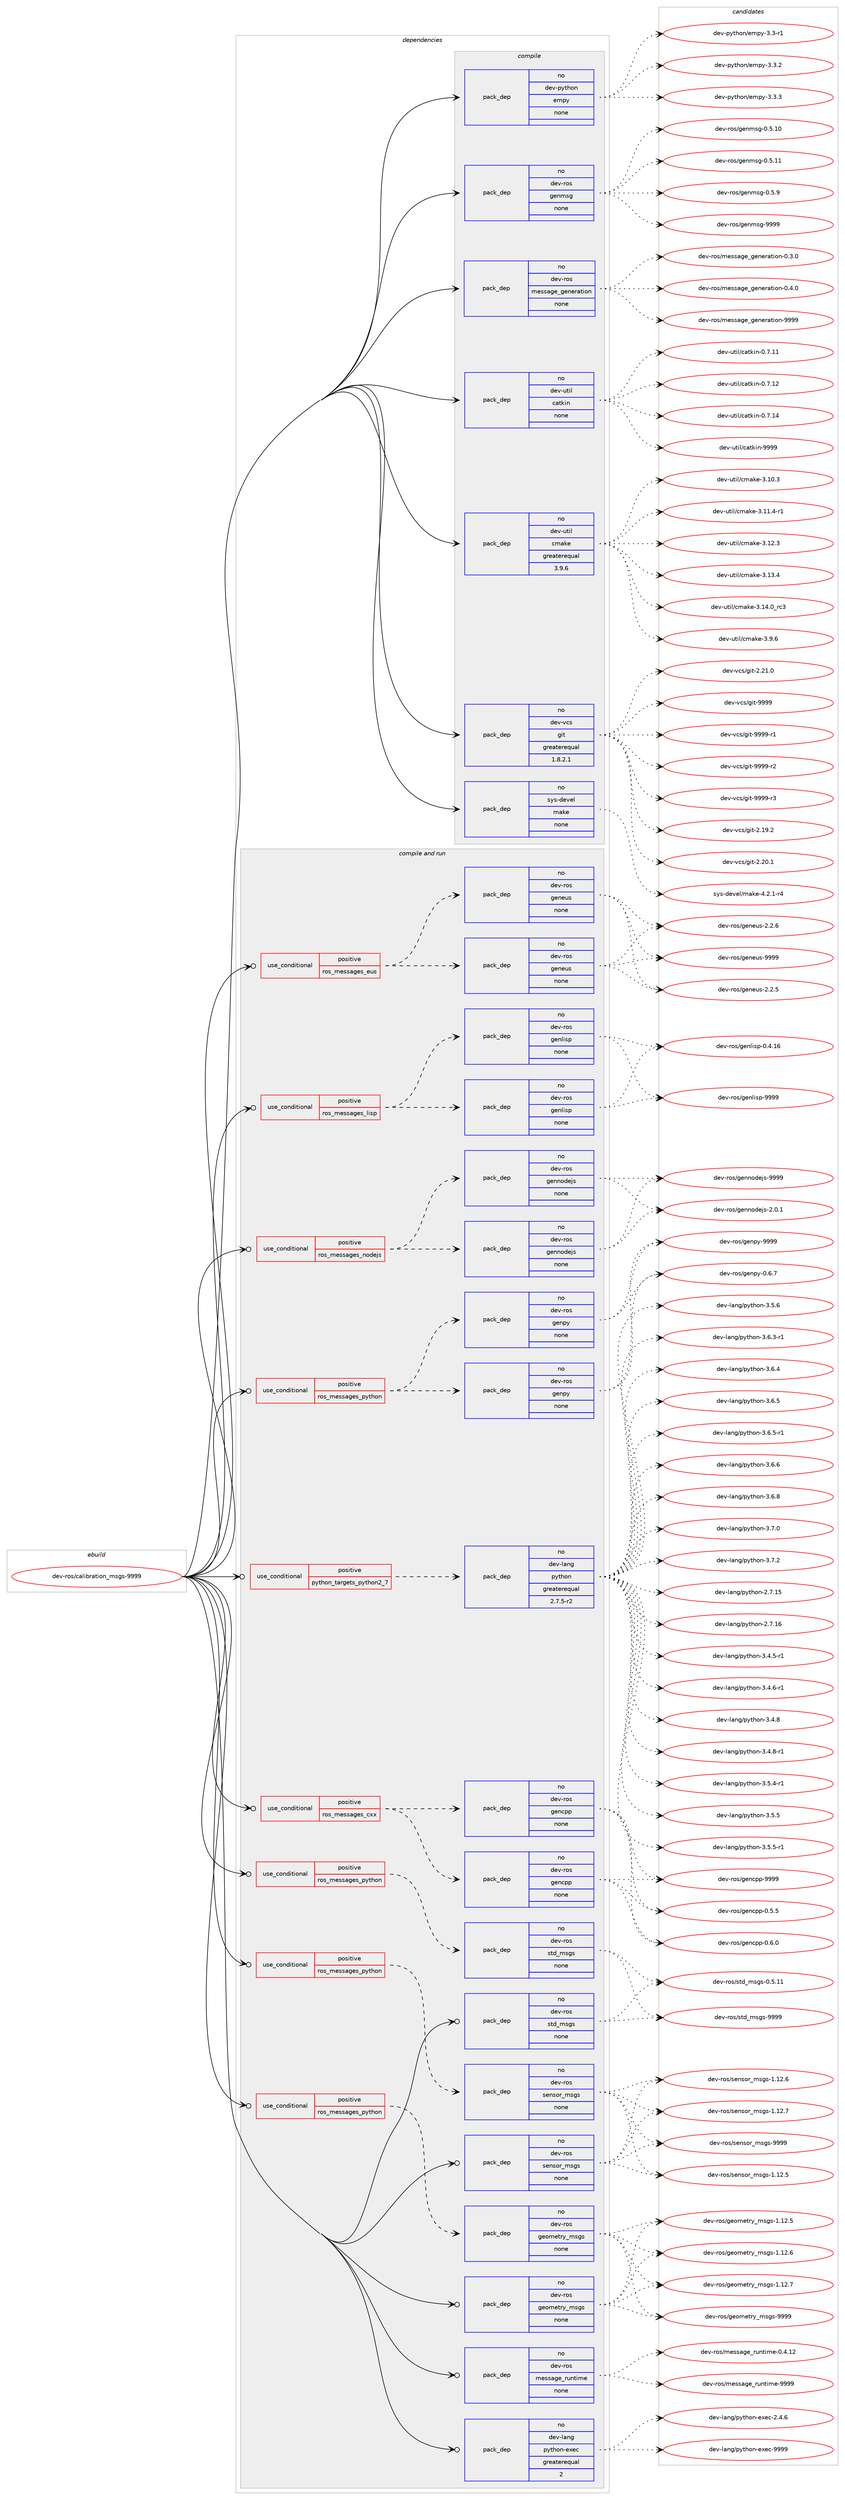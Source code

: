 digraph prolog {

# *************
# Graph options
# *************

newrank=true;
concentrate=true;
compound=true;
graph [rankdir=LR,fontname=Helvetica,fontsize=10,ranksep=1.5];#, ranksep=2.5, nodesep=0.2];
edge  [arrowhead=vee];
node  [fontname=Helvetica,fontsize=10];

# **********
# The ebuild
# **********

subgraph cluster_leftcol {
color=gray;
rank=same;
label=<<i>ebuild</i>>;
id [label="dev-ros/calibration_msgs-9999", color=red, width=4, href="../dev-ros/calibration_msgs-9999.svg"];
}

# ****************
# The dependencies
# ****************

subgraph cluster_midcol {
color=gray;
label=<<i>dependencies</i>>;
subgraph cluster_compile {
fillcolor="#eeeeee";
style=filled;
label=<<i>compile</i>>;
subgraph pack1041158 {
dependency1452534 [label=<<TABLE BORDER="0" CELLBORDER="1" CELLSPACING="0" CELLPADDING="4" WIDTH="220"><TR><TD ROWSPAN="6" CELLPADDING="30">pack_dep</TD></TR><TR><TD WIDTH="110">no</TD></TR><TR><TD>dev-python</TD></TR><TR><TD>empy</TD></TR><TR><TD>none</TD></TR><TR><TD></TD></TR></TABLE>>, shape=none, color=blue];
}
id:e -> dependency1452534:w [weight=20,style="solid",arrowhead="vee"];
subgraph pack1041159 {
dependency1452535 [label=<<TABLE BORDER="0" CELLBORDER="1" CELLSPACING="0" CELLPADDING="4" WIDTH="220"><TR><TD ROWSPAN="6" CELLPADDING="30">pack_dep</TD></TR><TR><TD WIDTH="110">no</TD></TR><TR><TD>dev-ros</TD></TR><TR><TD>genmsg</TD></TR><TR><TD>none</TD></TR><TR><TD></TD></TR></TABLE>>, shape=none, color=blue];
}
id:e -> dependency1452535:w [weight=20,style="solid",arrowhead="vee"];
subgraph pack1041160 {
dependency1452536 [label=<<TABLE BORDER="0" CELLBORDER="1" CELLSPACING="0" CELLPADDING="4" WIDTH="220"><TR><TD ROWSPAN="6" CELLPADDING="30">pack_dep</TD></TR><TR><TD WIDTH="110">no</TD></TR><TR><TD>dev-ros</TD></TR><TR><TD>message_generation</TD></TR><TR><TD>none</TD></TR><TR><TD></TD></TR></TABLE>>, shape=none, color=blue];
}
id:e -> dependency1452536:w [weight=20,style="solid",arrowhead="vee"];
subgraph pack1041161 {
dependency1452537 [label=<<TABLE BORDER="0" CELLBORDER="1" CELLSPACING="0" CELLPADDING="4" WIDTH="220"><TR><TD ROWSPAN="6" CELLPADDING="30">pack_dep</TD></TR><TR><TD WIDTH="110">no</TD></TR><TR><TD>dev-util</TD></TR><TR><TD>catkin</TD></TR><TR><TD>none</TD></TR><TR><TD></TD></TR></TABLE>>, shape=none, color=blue];
}
id:e -> dependency1452537:w [weight=20,style="solid",arrowhead="vee"];
subgraph pack1041162 {
dependency1452538 [label=<<TABLE BORDER="0" CELLBORDER="1" CELLSPACING="0" CELLPADDING="4" WIDTH="220"><TR><TD ROWSPAN="6" CELLPADDING="30">pack_dep</TD></TR><TR><TD WIDTH="110">no</TD></TR><TR><TD>dev-util</TD></TR><TR><TD>cmake</TD></TR><TR><TD>greaterequal</TD></TR><TR><TD>3.9.6</TD></TR></TABLE>>, shape=none, color=blue];
}
id:e -> dependency1452538:w [weight=20,style="solid",arrowhead="vee"];
subgraph pack1041163 {
dependency1452539 [label=<<TABLE BORDER="0" CELLBORDER="1" CELLSPACING="0" CELLPADDING="4" WIDTH="220"><TR><TD ROWSPAN="6" CELLPADDING="30">pack_dep</TD></TR><TR><TD WIDTH="110">no</TD></TR><TR><TD>dev-vcs</TD></TR><TR><TD>git</TD></TR><TR><TD>greaterequal</TD></TR><TR><TD>1.8.2.1</TD></TR></TABLE>>, shape=none, color=blue];
}
id:e -> dependency1452539:w [weight=20,style="solid",arrowhead="vee"];
subgraph pack1041164 {
dependency1452540 [label=<<TABLE BORDER="0" CELLBORDER="1" CELLSPACING="0" CELLPADDING="4" WIDTH="220"><TR><TD ROWSPAN="6" CELLPADDING="30">pack_dep</TD></TR><TR><TD WIDTH="110">no</TD></TR><TR><TD>sys-devel</TD></TR><TR><TD>make</TD></TR><TR><TD>none</TD></TR><TR><TD></TD></TR></TABLE>>, shape=none, color=blue];
}
id:e -> dependency1452540:w [weight=20,style="solid",arrowhead="vee"];
}
subgraph cluster_compileandrun {
fillcolor="#eeeeee";
style=filled;
label=<<i>compile and run</i>>;
subgraph cond387996 {
dependency1452541 [label=<<TABLE BORDER="0" CELLBORDER="1" CELLSPACING="0" CELLPADDING="4"><TR><TD ROWSPAN="3" CELLPADDING="10">use_conditional</TD></TR><TR><TD>positive</TD></TR><TR><TD>python_targets_python2_7</TD></TR></TABLE>>, shape=none, color=red];
subgraph pack1041165 {
dependency1452542 [label=<<TABLE BORDER="0" CELLBORDER="1" CELLSPACING="0" CELLPADDING="4" WIDTH="220"><TR><TD ROWSPAN="6" CELLPADDING="30">pack_dep</TD></TR><TR><TD WIDTH="110">no</TD></TR><TR><TD>dev-lang</TD></TR><TR><TD>python</TD></TR><TR><TD>greaterequal</TD></TR><TR><TD>2.7.5-r2</TD></TR></TABLE>>, shape=none, color=blue];
}
dependency1452541:e -> dependency1452542:w [weight=20,style="dashed",arrowhead="vee"];
}
id:e -> dependency1452541:w [weight=20,style="solid",arrowhead="odotvee"];
subgraph cond387997 {
dependency1452543 [label=<<TABLE BORDER="0" CELLBORDER="1" CELLSPACING="0" CELLPADDING="4"><TR><TD ROWSPAN="3" CELLPADDING="10">use_conditional</TD></TR><TR><TD>positive</TD></TR><TR><TD>ros_messages_cxx</TD></TR></TABLE>>, shape=none, color=red];
subgraph pack1041166 {
dependency1452544 [label=<<TABLE BORDER="0" CELLBORDER="1" CELLSPACING="0" CELLPADDING="4" WIDTH="220"><TR><TD ROWSPAN="6" CELLPADDING="30">pack_dep</TD></TR><TR><TD WIDTH="110">no</TD></TR><TR><TD>dev-ros</TD></TR><TR><TD>gencpp</TD></TR><TR><TD>none</TD></TR><TR><TD></TD></TR></TABLE>>, shape=none, color=blue];
}
dependency1452543:e -> dependency1452544:w [weight=20,style="dashed",arrowhead="vee"];
subgraph pack1041167 {
dependency1452545 [label=<<TABLE BORDER="0" CELLBORDER="1" CELLSPACING="0" CELLPADDING="4" WIDTH="220"><TR><TD ROWSPAN="6" CELLPADDING="30">pack_dep</TD></TR><TR><TD WIDTH="110">no</TD></TR><TR><TD>dev-ros</TD></TR><TR><TD>gencpp</TD></TR><TR><TD>none</TD></TR><TR><TD></TD></TR></TABLE>>, shape=none, color=blue];
}
dependency1452543:e -> dependency1452545:w [weight=20,style="dashed",arrowhead="vee"];
}
id:e -> dependency1452543:w [weight=20,style="solid",arrowhead="odotvee"];
subgraph cond387998 {
dependency1452546 [label=<<TABLE BORDER="0" CELLBORDER="1" CELLSPACING="0" CELLPADDING="4"><TR><TD ROWSPAN="3" CELLPADDING="10">use_conditional</TD></TR><TR><TD>positive</TD></TR><TR><TD>ros_messages_eus</TD></TR></TABLE>>, shape=none, color=red];
subgraph pack1041168 {
dependency1452547 [label=<<TABLE BORDER="0" CELLBORDER="1" CELLSPACING="0" CELLPADDING="4" WIDTH="220"><TR><TD ROWSPAN="6" CELLPADDING="30">pack_dep</TD></TR><TR><TD WIDTH="110">no</TD></TR><TR><TD>dev-ros</TD></TR><TR><TD>geneus</TD></TR><TR><TD>none</TD></TR><TR><TD></TD></TR></TABLE>>, shape=none, color=blue];
}
dependency1452546:e -> dependency1452547:w [weight=20,style="dashed",arrowhead="vee"];
subgraph pack1041169 {
dependency1452548 [label=<<TABLE BORDER="0" CELLBORDER="1" CELLSPACING="0" CELLPADDING="4" WIDTH="220"><TR><TD ROWSPAN="6" CELLPADDING="30">pack_dep</TD></TR><TR><TD WIDTH="110">no</TD></TR><TR><TD>dev-ros</TD></TR><TR><TD>geneus</TD></TR><TR><TD>none</TD></TR><TR><TD></TD></TR></TABLE>>, shape=none, color=blue];
}
dependency1452546:e -> dependency1452548:w [weight=20,style="dashed",arrowhead="vee"];
}
id:e -> dependency1452546:w [weight=20,style="solid",arrowhead="odotvee"];
subgraph cond387999 {
dependency1452549 [label=<<TABLE BORDER="0" CELLBORDER="1" CELLSPACING="0" CELLPADDING="4"><TR><TD ROWSPAN="3" CELLPADDING="10">use_conditional</TD></TR><TR><TD>positive</TD></TR><TR><TD>ros_messages_lisp</TD></TR></TABLE>>, shape=none, color=red];
subgraph pack1041170 {
dependency1452550 [label=<<TABLE BORDER="0" CELLBORDER="1" CELLSPACING="0" CELLPADDING="4" WIDTH="220"><TR><TD ROWSPAN="6" CELLPADDING="30">pack_dep</TD></TR><TR><TD WIDTH="110">no</TD></TR><TR><TD>dev-ros</TD></TR><TR><TD>genlisp</TD></TR><TR><TD>none</TD></TR><TR><TD></TD></TR></TABLE>>, shape=none, color=blue];
}
dependency1452549:e -> dependency1452550:w [weight=20,style="dashed",arrowhead="vee"];
subgraph pack1041171 {
dependency1452551 [label=<<TABLE BORDER="0" CELLBORDER="1" CELLSPACING="0" CELLPADDING="4" WIDTH="220"><TR><TD ROWSPAN="6" CELLPADDING="30">pack_dep</TD></TR><TR><TD WIDTH="110">no</TD></TR><TR><TD>dev-ros</TD></TR><TR><TD>genlisp</TD></TR><TR><TD>none</TD></TR><TR><TD></TD></TR></TABLE>>, shape=none, color=blue];
}
dependency1452549:e -> dependency1452551:w [weight=20,style="dashed",arrowhead="vee"];
}
id:e -> dependency1452549:w [weight=20,style="solid",arrowhead="odotvee"];
subgraph cond388000 {
dependency1452552 [label=<<TABLE BORDER="0" CELLBORDER="1" CELLSPACING="0" CELLPADDING="4"><TR><TD ROWSPAN="3" CELLPADDING="10">use_conditional</TD></TR><TR><TD>positive</TD></TR><TR><TD>ros_messages_nodejs</TD></TR></TABLE>>, shape=none, color=red];
subgraph pack1041172 {
dependency1452553 [label=<<TABLE BORDER="0" CELLBORDER="1" CELLSPACING="0" CELLPADDING="4" WIDTH="220"><TR><TD ROWSPAN="6" CELLPADDING="30">pack_dep</TD></TR><TR><TD WIDTH="110">no</TD></TR><TR><TD>dev-ros</TD></TR><TR><TD>gennodejs</TD></TR><TR><TD>none</TD></TR><TR><TD></TD></TR></TABLE>>, shape=none, color=blue];
}
dependency1452552:e -> dependency1452553:w [weight=20,style="dashed",arrowhead="vee"];
subgraph pack1041173 {
dependency1452554 [label=<<TABLE BORDER="0" CELLBORDER="1" CELLSPACING="0" CELLPADDING="4" WIDTH="220"><TR><TD ROWSPAN="6" CELLPADDING="30">pack_dep</TD></TR><TR><TD WIDTH="110">no</TD></TR><TR><TD>dev-ros</TD></TR><TR><TD>gennodejs</TD></TR><TR><TD>none</TD></TR><TR><TD></TD></TR></TABLE>>, shape=none, color=blue];
}
dependency1452552:e -> dependency1452554:w [weight=20,style="dashed",arrowhead="vee"];
}
id:e -> dependency1452552:w [weight=20,style="solid",arrowhead="odotvee"];
subgraph cond388001 {
dependency1452555 [label=<<TABLE BORDER="0" CELLBORDER="1" CELLSPACING="0" CELLPADDING="4"><TR><TD ROWSPAN="3" CELLPADDING="10">use_conditional</TD></TR><TR><TD>positive</TD></TR><TR><TD>ros_messages_python</TD></TR></TABLE>>, shape=none, color=red];
subgraph pack1041174 {
dependency1452556 [label=<<TABLE BORDER="0" CELLBORDER="1" CELLSPACING="0" CELLPADDING="4" WIDTH="220"><TR><TD ROWSPAN="6" CELLPADDING="30">pack_dep</TD></TR><TR><TD WIDTH="110">no</TD></TR><TR><TD>dev-ros</TD></TR><TR><TD>genpy</TD></TR><TR><TD>none</TD></TR><TR><TD></TD></TR></TABLE>>, shape=none, color=blue];
}
dependency1452555:e -> dependency1452556:w [weight=20,style="dashed",arrowhead="vee"];
subgraph pack1041175 {
dependency1452557 [label=<<TABLE BORDER="0" CELLBORDER="1" CELLSPACING="0" CELLPADDING="4" WIDTH="220"><TR><TD ROWSPAN="6" CELLPADDING="30">pack_dep</TD></TR><TR><TD WIDTH="110">no</TD></TR><TR><TD>dev-ros</TD></TR><TR><TD>genpy</TD></TR><TR><TD>none</TD></TR><TR><TD></TD></TR></TABLE>>, shape=none, color=blue];
}
dependency1452555:e -> dependency1452557:w [weight=20,style="dashed",arrowhead="vee"];
}
id:e -> dependency1452555:w [weight=20,style="solid",arrowhead="odotvee"];
subgraph cond388002 {
dependency1452558 [label=<<TABLE BORDER="0" CELLBORDER="1" CELLSPACING="0" CELLPADDING="4"><TR><TD ROWSPAN="3" CELLPADDING="10">use_conditional</TD></TR><TR><TD>positive</TD></TR><TR><TD>ros_messages_python</TD></TR></TABLE>>, shape=none, color=red];
subgraph pack1041176 {
dependency1452559 [label=<<TABLE BORDER="0" CELLBORDER="1" CELLSPACING="0" CELLPADDING="4" WIDTH="220"><TR><TD ROWSPAN="6" CELLPADDING="30">pack_dep</TD></TR><TR><TD WIDTH="110">no</TD></TR><TR><TD>dev-ros</TD></TR><TR><TD>geometry_msgs</TD></TR><TR><TD>none</TD></TR><TR><TD></TD></TR></TABLE>>, shape=none, color=blue];
}
dependency1452558:e -> dependency1452559:w [weight=20,style="dashed",arrowhead="vee"];
}
id:e -> dependency1452558:w [weight=20,style="solid",arrowhead="odotvee"];
subgraph cond388003 {
dependency1452560 [label=<<TABLE BORDER="0" CELLBORDER="1" CELLSPACING="0" CELLPADDING="4"><TR><TD ROWSPAN="3" CELLPADDING="10">use_conditional</TD></TR><TR><TD>positive</TD></TR><TR><TD>ros_messages_python</TD></TR></TABLE>>, shape=none, color=red];
subgraph pack1041177 {
dependency1452561 [label=<<TABLE BORDER="0" CELLBORDER="1" CELLSPACING="0" CELLPADDING="4" WIDTH="220"><TR><TD ROWSPAN="6" CELLPADDING="30">pack_dep</TD></TR><TR><TD WIDTH="110">no</TD></TR><TR><TD>dev-ros</TD></TR><TR><TD>sensor_msgs</TD></TR><TR><TD>none</TD></TR><TR><TD></TD></TR></TABLE>>, shape=none, color=blue];
}
dependency1452560:e -> dependency1452561:w [weight=20,style="dashed",arrowhead="vee"];
}
id:e -> dependency1452560:w [weight=20,style="solid",arrowhead="odotvee"];
subgraph cond388004 {
dependency1452562 [label=<<TABLE BORDER="0" CELLBORDER="1" CELLSPACING="0" CELLPADDING="4"><TR><TD ROWSPAN="3" CELLPADDING="10">use_conditional</TD></TR><TR><TD>positive</TD></TR><TR><TD>ros_messages_python</TD></TR></TABLE>>, shape=none, color=red];
subgraph pack1041178 {
dependency1452563 [label=<<TABLE BORDER="0" CELLBORDER="1" CELLSPACING="0" CELLPADDING="4" WIDTH="220"><TR><TD ROWSPAN="6" CELLPADDING="30">pack_dep</TD></TR><TR><TD WIDTH="110">no</TD></TR><TR><TD>dev-ros</TD></TR><TR><TD>std_msgs</TD></TR><TR><TD>none</TD></TR><TR><TD></TD></TR></TABLE>>, shape=none, color=blue];
}
dependency1452562:e -> dependency1452563:w [weight=20,style="dashed",arrowhead="vee"];
}
id:e -> dependency1452562:w [weight=20,style="solid",arrowhead="odotvee"];
subgraph pack1041179 {
dependency1452564 [label=<<TABLE BORDER="0" CELLBORDER="1" CELLSPACING="0" CELLPADDING="4" WIDTH="220"><TR><TD ROWSPAN="6" CELLPADDING="30">pack_dep</TD></TR><TR><TD WIDTH="110">no</TD></TR><TR><TD>dev-lang</TD></TR><TR><TD>python-exec</TD></TR><TR><TD>greaterequal</TD></TR><TR><TD>2</TD></TR></TABLE>>, shape=none, color=blue];
}
id:e -> dependency1452564:w [weight=20,style="solid",arrowhead="odotvee"];
subgraph pack1041180 {
dependency1452565 [label=<<TABLE BORDER="0" CELLBORDER="1" CELLSPACING="0" CELLPADDING="4" WIDTH="220"><TR><TD ROWSPAN="6" CELLPADDING="30">pack_dep</TD></TR><TR><TD WIDTH="110">no</TD></TR><TR><TD>dev-ros</TD></TR><TR><TD>geometry_msgs</TD></TR><TR><TD>none</TD></TR><TR><TD></TD></TR></TABLE>>, shape=none, color=blue];
}
id:e -> dependency1452565:w [weight=20,style="solid",arrowhead="odotvee"];
subgraph pack1041181 {
dependency1452566 [label=<<TABLE BORDER="0" CELLBORDER="1" CELLSPACING="0" CELLPADDING="4" WIDTH="220"><TR><TD ROWSPAN="6" CELLPADDING="30">pack_dep</TD></TR><TR><TD WIDTH="110">no</TD></TR><TR><TD>dev-ros</TD></TR><TR><TD>message_runtime</TD></TR><TR><TD>none</TD></TR><TR><TD></TD></TR></TABLE>>, shape=none, color=blue];
}
id:e -> dependency1452566:w [weight=20,style="solid",arrowhead="odotvee"];
subgraph pack1041182 {
dependency1452567 [label=<<TABLE BORDER="0" CELLBORDER="1" CELLSPACING="0" CELLPADDING="4" WIDTH="220"><TR><TD ROWSPAN="6" CELLPADDING="30">pack_dep</TD></TR><TR><TD WIDTH="110">no</TD></TR><TR><TD>dev-ros</TD></TR><TR><TD>sensor_msgs</TD></TR><TR><TD>none</TD></TR><TR><TD></TD></TR></TABLE>>, shape=none, color=blue];
}
id:e -> dependency1452567:w [weight=20,style="solid",arrowhead="odotvee"];
subgraph pack1041183 {
dependency1452568 [label=<<TABLE BORDER="0" CELLBORDER="1" CELLSPACING="0" CELLPADDING="4" WIDTH="220"><TR><TD ROWSPAN="6" CELLPADDING="30">pack_dep</TD></TR><TR><TD WIDTH="110">no</TD></TR><TR><TD>dev-ros</TD></TR><TR><TD>std_msgs</TD></TR><TR><TD>none</TD></TR><TR><TD></TD></TR></TABLE>>, shape=none, color=blue];
}
id:e -> dependency1452568:w [weight=20,style="solid",arrowhead="odotvee"];
}
subgraph cluster_run {
fillcolor="#eeeeee";
style=filled;
label=<<i>run</i>>;
}
}

# **************
# The candidates
# **************

subgraph cluster_choices {
rank=same;
color=gray;
label=<<i>candidates</i>>;

subgraph choice1041158 {
color=black;
nodesep=1;
choice1001011184511212111610411111047101109112121455146514511449 [label="dev-python/empy-3.3-r1", color=red, width=4,href="../dev-python/empy-3.3-r1.svg"];
choice1001011184511212111610411111047101109112121455146514650 [label="dev-python/empy-3.3.2", color=red, width=4,href="../dev-python/empy-3.3.2.svg"];
choice1001011184511212111610411111047101109112121455146514651 [label="dev-python/empy-3.3.3", color=red, width=4,href="../dev-python/empy-3.3.3.svg"];
dependency1452534:e -> choice1001011184511212111610411111047101109112121455146514511449:w [style=dotted,weight="100"];
dependency1452534:e -> choice1001011184511212111610411111047101109112121455146514650:w [style=dotted,weight="100"];
dependency1452534:e -> choice1001011184511212111610411111047101109112121455146514651:w [style=dotted,weight="100"];
}
subgraph choice1041159 {
color=black;
nodesep=1;
choice100101118451141111154710310111010911510345484653464948 [label="dev-ros/genmsg-0.5.10", color=red, width=4,href="../dev-ros/genmsg-0.5.10.svg"];
choice100101118451141111154710310111010911510345484653464949 [label="dev-ros/genmsg-0.5.11", color=red, width=4,href="../dev-ros/genmsg-0.5.11.svg"];
choice1001011184511411111547103101110109115103454846534657 [label="dev-ros/genmsg-0.5.9", color=red, width=4,href="../dev-ros/genmsg-0.5.9.svg"];
choice10010111845114111115471031011101091151034557575757 [label="dev-ros/genmsg-9999", color=red, width=4,href="../dev-ros/genmsg-9999.svg"];
dependency1452535:e -> choice100101118451141111154710310111010911510345484653464948:w [style=dotted,weight="100"];
dependency1452535:e -> choice100101118451141111154710310111010911510345484653464949:w [style=dotted,weight="100"];
dependency1452535:e -> choice1001011184511411111547103101110109115103454846534657:w [style=dotted,weight="100"];
dependency1452535:e -> choice10010111845114111115471031011101091151034557575757:w [style=dotted,weight="100"];
}
subgraph choice1041160 {
color=black;
nodesep=1;
choice1001011184511411111547109101115115971031019510310111010111497116105111110454846514648 [label="dev-ros/message_generation-0.3.0", color=red, width=4,href="../dev-ros/message_generation-0.3.0.svg"];
choice1001011184511411111547109101115115971031019510310111010111497116105111110454846524648 [label="dev-ros/message_generation-0.4.0", color=red, width=4,href="../dev-ros/message_generation-0.4.0.svg"];
choice10010111845114111115471091011151159710310195103101110101114971161051111104557575757 [label="dev-ros/message_generation-9999", color=red, width=4,href="../dev-ros/message_generation-9999.svg"];
dependency1452536:e -> choice1001011184511411111547109101115115971031019510310111010111497116105111110454846514648:w [style=dotted,weight="100"];
dependency1452536:e -> choice1001011184511411111547109101115115971031019510310111010111497116105111110454846524648:w [style=dotted,weight="100"];
dependency1452536:e -> choice10010111845114111115471091011151159710310195103101110101114971161051111104557575757:w [style=dotted,weight="100"];
}
subgraph choice1041161 {
color=black;
nodesep=1;
choice1001011184511711610510847999711610710511045484655464949 [label="dev-util/catkin-0.7.11", color=red, width=4,href="../dev-util/catkin-0.7.11.svg"];
choice1001011184511711610510847999711610710511045484655464950 [label="dev-util/catkin-0.7.12", color=red, width=4,href="../dev-util/catkin-0.7.12.svg"];
choice1001011184511711610510847999711610710511045484655464952 [label="dev-util/catkin-0.7.14", color=red, width=4,href="../dev-util/catkin-0.7.14.svg"];
choice100101118451171161051084799971161071051104557575757 [label="dev-util/catkin-9999", color=red, width=4,href="../dev-util/catkin-9999.svg"];
dependency1452537:e -> choice1001011184511711610510847999711610710511045484655464949:w [style=dotted,weight="100"];
dependency1452537:e -> choice1001011184511711610510847999711610710511045484655464950:w [style=dotted,weight="100"];
dependency1452537:e -> choice1001011184511711610510847999711610710511045484655464952:w [style=dotted,weight="100"];
dependency1452537:e -> choice100101118451171161051084799971161071051104557575757:w [style=dotted,weight="100"];
}
subgraph choice1041162 {
color=black;
nodesep=1;
choice1001011184511711610510847991099710710145514649484651 [label="dev-util/cmake-3.10.3", color=red, width=4,href="../dev-util/cmake-3.10.3.svg"];
choice10010111845117116105108479910997107101455146494946524511449 [label="dev-util/cmake-3.11.4-r1", color=red, width=4,href="../dev-util/cmake-3.11.4-r1.svg"];
choice1001011184511711610510847991099710710145514649504651 [label="dev-util/cmake-3.12.3", color=red, width=4,href="../dev-util/cmake-3.12.3.svg"];
choice1001011184511711610510847991099710710145514649514652 [label="dev-util/cmake-3.13.4", color=red, width=4,href="../dev-util/cmake-3.13.4.svg"];
choice1001011184511711610510847991099710710145514649524648951149951 [label="dev-util/cmake-3.14.0_rc3", color=red, width=4,href="../dev-util/cmake-3.14.0_rc3.svg"];
choice10010111845117116105108479910997107101455146574654 [label="dev-util/cmake-3.9.6", color=red, width=4,href="../dev-util/cmake-3.9.6.svg"];
dependency1452538:e -> choice1001011184511711610510847991099710710145514649484651:w [style=dotted,weight="100"];
dependency1452538:e -> choice10010111845117116105108479910997107101455146494946524511449:w [style=dotted,weight="100"];
dependency1452538:e -> choice1001011184511711610510847991099710710145514649504651:w [style=dotted,weight="100"];
dependency1452538:e -> choice1001011184511711610510847991099710710145514649514652:w [style=dotted,weight="100"];
dependency1452538:e -> choice1001011184511711610510847991099710710145514649524648951149951:w [style=dotted,weight="100"];
dependency1452538:e -> choice10010111845117116105108479910997107101455146574654:w [style=dotted,weight="100"];
}
subgraph choice1041163 {
color=black;
nodesep=1;
choice10010111845118991154710310511645504649574650 [label="dev-vcs/git-2.19.2", color=red, width=4,href="../dev-vcs/git-2.19.2.svg"];
choice10010111845118991154710310511645504650484649 [label="dev-vcs/git-2.20.1", color=red, width=4,href="../dev-vcs/git-2.20.1.svg"];
choice10010111845118991154710310511645504650494648 [label="dev-vcs/git-2.21.0", color=red, width=4,href="../dev-vcs/git-2.21.0.svg"];
choice1001011184511899115471031051164557575757 [label="dev-vcs/git-9999", color=red, width=4,href="../dev-vcs/git-9999.svg"];
choice10010111845118991154710310511645575757574511449 [label="dev-vcs/git-9999-r1", color=red, width=4,href="../dev-vcs/git-9999-r1.svg"];
choice10010111845118991154710310511645575757574511450 [label="dev-vcs/git-9999-r2", color=red, width=4,href="../dev-vcs/git-9999-r2.svg"];
choice10010111845118991154710310511645575757574511451 [label="dev-vcs/git-9999-r3", color=red, width=4,href="../dev-vcs/git-9999-r3.svg"];
dependency1452539:e -> choice10010111845118991154710310511645504649574650:w [style=dotted,weight="100"];
dependency1452539:e -> choice10010111845118991154710310511645504650484649:w [style=dotted,weight="100"];
dependency1452539:e -> choice10010111845118991154710310511645504650494648:w [style=dotted,weight="100"];
dependency1452539:e -> choice1001011184511899115471031051164557575757:w [style=dotted,weight="100"];
dependency1452539:e -> choice10010111845118991154710310511645575757574511449:w [style=dotted,weight="100"];
dependency1452539:e -> choice10010111845118991154710310511645575757574511450:w [style=dotted,weight="100"];
dependency1452539:e -> choice10010111845118991154710310511645575757574511451:w [style=dotted,weight="100"];
}
subgraph choice1041164 {
color=black;
nodesep=1;
choice1151211154510010111810110847109971071014552465046494511452 [label="sys-devel/make-4.2.1-r4", color=red, width=4,href="../sys-devel/make-4.2.1-r4.svg"];
dependency1452540:e -> choice1151211154510010111810110847109971071014552465046494511452:w [style=dotted,weight="100"];
}
subgraph choice1041165 {
color=black;
nodesep=1;
choice10010111845108971101034711212111610411111045504655464953 [label="dev-lang/python-2.7.15", color=red, width=4,href="../dev-lang/python-2.7.15.svg"];
choice10010111845108971101034711212111610411111045504655464954 [label="dev-lang/python-2.7.16", color=red, width=4,href="../dev-lang/python-2.7.16.svg"];
choice1001011184510897110103471121211161041111104551465246534511449 [label="dev-lang/python-3.4.5-r1", color=red, width=4,href="../dev-lang/python-3.4.5-r1.svg"];
choice1001011184510897110103471121211161041111104551465246544511449 [label="dev-lang/python-3.4.6-r1", color=red, width=4,href="../dev-lang/python-3.4.6-r1.svg"];
choice100101118451089711010347112121116104111110455146524656 [label="dev-lang/python-3.4.8", color=red, width=4,href="../dev-lang/python-3.4.8.svg"];
choice1001011184510897110103471121211161041111104551465246564511449 [label="dev-lang/python-3.4.8-r1", color=red, width=4,href="../dev-lang/python-3.4.8-r1.svg"];
choice1001011184510897110103471121211161041111104551465346524511449 [label="dev-lang/python-3.5.4-r1", color=red, width=4,href="../dev-lang/python-3.5.4-r1.svg"];
choice100101118451089711010347112121116104111110455146534653 [label="dev-lang/python-3.5.5", color=red, width=4,href="../dev-lang/python-3.5.5.svg"];
choice1001011184510897110103471121211161041111104551465346534511449 [label="dev-lang/python-3.5.5-r1", color=red, width=4,href="../dev-lang/python-3.5.5-r1.svg"];
choice100101118451089711010347112121116104111110455146534654 [label="dev-lang/python-3.5.6", color=red, width=4,href="../dev-lang/python-3.5.6.svg"];
choice1001011184510897110103471121211161041111104551465446514511449 [label="dev-lang/python-3.6.3-r1", color=red, width=4,href="../dev-lang/python-3.6.3-r1.svg"];
choice100101118451089711010347112121116104111110455146544652 [label="dev-lang/python-3.6.4", color=red, width=4,href="../dev-lang/python-3.6.4.svg"];
choice100101118451089711010347112121116104111110455146544653 [label="dev-lang/python-3.6.5", color=red, width=4,href="../dev-lang/python-3.6.5.svg"];
choice1001011184510897110103471121211161041111104551465446534511449 [label="dev-lang/python-3.6.5-r1", color=red, width=4,href="../dev-lang/python-3.6.5-r1.svg"];
choice100101118451089711010347112121116104111110455146544654 [label="dev-lang/python-3.6.6", color=red, width=4,href="../dev-lang/python-3.6.6.svg"];
choice100101118451089711010347112121116104111110455146544656 [label="dev-lang/python-3.6.8", color=red, width=4,href="../dev-lang/python-3.6.8.svg"];
choice100101118451089711010347112121116104111110455146554648 [label="dev-lang/python-3.7.0", color=red, width=4,href="../dev-lang/python-3.7.0.svg"];
choice100101118451089711010347112121116104111110455146554650 [label="dev-lang/python-3.7.2", color=red, width=4,href="../dev-lang/python-3.7.2.svg"];
dependency1452542:e -> choice10010111845108971101034711212111610411111045504655464953:w [style=dotted,weight="100"];
dependency1452542:e -> choice10010111845108971101034711212111610411111045504655464954:w [style=dotted,weight="100"];
dependency1452542:e -> choice1001011184510897110103471121211161041111104551465246534511449:w [style=dotted,weight="100"];
dependency1452542:e -> choice1001011184510897110103471121211161041111104551465246544511449:w [style=dotted,weight="100"];
dependency1452542:e -> choice100101118451089711010347112121116104111110455146524656:w [style=dotted,weight="100"];
dependency1452542:e -> choice1001011184510897110103471121211161041111104551465246564511449:w [style=dotted,weight="100"];
dependency1452542:e -> choice1001011184510897110103471121211161041111104551465346524511449:w [style=dotted,weight="100"];
dependency1452542:e -> choice100101118451089711010347112121116104111110455146534653:w [style=dotted,weight="100"];
dependency1452542:e -> choice1001011184510897110103471121211161041111104551465346534511449:w [style=dotted,weight="100"];
dependency1452542:e -> choice100101118451089711010347112121116104111110455146534654:w [style=dotted,weight="100"];
dependency1452542:e -> choice1001011184510897110103471121211161041111104551465446514511449:w [style=dotted,weight="100"];
dependency1452542:e -> choice100101118451089711010347112121116104111110455146544652:w [style=dotted,weight="100"];
dependency1452542:e -> choice100101118451089711010347112121116104111110455146544653:w [style=dotted,weight="100"];
dependency1452542:e -> choice1001011184510897110103471121211161041111104551465446534511449:w [style=dotted,weight="100"];
dependency1452542:e -> choice100101118451089711010347112121116104111110455146544654:w [style=dotted,weight="100"];
dependency1452542:e -> choice100101118451089711010347112121116104111110455146544656:w [style=dotted,weight="100"];
dependency1452542:e -> choice100101118451089711010347112121116104111110455146554648:w [style=dotted,weight="100"];
dependency1452542:e -> choice100101118451089711010347112121116104111110455146554650:w [style=dotted,weight="100"];
}
subgraph choice1041166 {
color=black;
nodesep=1;
choice100101118451141111154710310111099112112454846534653 [label="dev-ros/gencpp-0.5.5", color=red, width=4,href="../dev-ros/gencpp-0.5.5.svg"];
choice100101118451141111154710310111099112112454846544648 [label="dev-ros/gencpp-0.6.0", color=red, width=4,href="../dev-ros/gencpp-0.6.0.svg"];
choice1001011184511411111547103101110991121124557575757 [label="dev-ros/gencpp-9999", color=red, width=4,href="../dev-ros/gencpp-9999.svg"];
dependency1452544:e -> choice100101118451141111154710310111099112112454846534653:w [style=dotted,weight="100"];
dependency1452544:e -> choice100101118451141111154710310111099112112454846544648:w [style=dotted,weight="100"];
dependency1452544:e -> choice1001011184511411111547103101110991121124557575757:w [style=dotted,weight="100"];
}
subgraph choice1041167 {
color=black;
nodesep=1;
choice100101118451141111154710310111099112112454846534653 [label="dev-ros/gencpp-0.5.5", color=red, width=4,href="../dev-ros/gencpp-0.5.5.svg"];
choice100101118451141111154710310111099112112454846544648 [label="dev-ros/gencpp-0.6.0", color=red, width=4,href="../dev-ros/gencpp-0.6.0.svg"];
choice1001011184511411111547103101110991121124557575757 [label="dev-ros/gencpp-9999", color=red, width=4,href="../dev-ros/gencpp-9999.svg"];
dependency1452545:e -> choice100101118451141111154710310111099112112454846534653:w [style=dotted,weight="100"];
dependency1452545:e -> choice100101118451141111154710310111099112112454846544648:w [style=dotted,weight="100"];
dependency1452545:e -> choice1001011184511411111547103101110991121124557575757:w [style=dotted,weight="100"];
}
subgraph choice1041168 {
color=black;
nodesep=1;
choice1001011184511411111547103101110101117115455046504653 [label="dev-ros/geneus-2.2.5", color=red, width=4,href="../dev-ros/geneus-2.2.5.svg"];
choice1001011184511411111547103101110101117115455046504654 [label="dev-ros/geneus-2.2.6", color=red, width=4,href="../dev-ros/geneus-2.2.6.svg"];
choice10010111845114111115471031011101011171154557575757 [label="dev-ros/geneus-9999", color=red, width=4,href="../dev-ros/geneus-9999.svg"];
dependency1452547:e -> choice1001011184511411111547103101110101117115455046504653:w [style=dotted,weight="100"];
dependency1452547:e -> choice1001011184511411111547103101110101117115455046504654:w [style=dotted,weight="100"];
dependency1452547:e -> choice10010111845114111115471031011101011171154557575757:w [style=dotted,weight="100"];
}
subgraph choice1041169 {
color=black;
nodesep=1;
choice1001011184511411111547103101110101117115455046504653 [label="dev-ros/geneus-2.2.5", color=red, width=4,href="../dev-ros/geneus-2.2.5.svg"];
choice1001011184511411111547103101110101117115455046504654 [label="dev-ros/geneus-2.2.6", color=red, width=4,href="../dev-ros/geneus-2.2.6.svg"];
choice10010111845114111115471031011101011171154557575757 [label="dev-ros/geneus-9999", color=red, width=4,href="../dev-ros/geneus-9999.svg"];
dependency1452548:e -> choice1001011184511411111547103101110101117115455046504653:w [style=dotted,weight="100"];
dependency1452548:e -> choice1001011184511411111547103101110101117115455046504654:w [style=dotted,weight="100"];
dependency1452548:e -> choice10010111845114111115471031011101011171154557575757:w [style=dotted,weight="100"];
}
subgraph choice1041170 {
color=black;
nodesep=1;
choice100101118451141111154710310111010810511511245484652464954 [label="dev-ros/genlisp-0.4.16", color=red, width=4,href="../dev-ros/genlisp-0.4.16.svg"];
choice10010111845114111115471031011101081051151124557575757 [label="dev-ros/genlisp-9999", color=red, width=4,href="../dev-ros/genlisp-9999.svg"];
dependency1452550:e -> choice100101118451141111154710310111010810511511245484652464954:w [style=dotted,weight="100"];
dependency1452550:e -> choice10010111845114111115471031011101081051151124557575757:w [style=dotted,weight="100"];
}
subgraph choice1041171 {
color=black;
nodesep=1;
choice100101118451141111154710310111010810511511245484652464954 [label="dev-ros/genlisp-0.4.16", color=red, width=4,href="../dev-ros/genlisp-0.4.16.svg"];
choice10010111845114111115471031011101081051151124557575757 [label="dev-ros/genlisp-9999", color=red, width=4,href="../dev-ros/genlisp-9999.svg"];
dependency1452551:e -> choice100101118451141111154710310111010810511511245484652464954:w [style=dotted,weight="100"];
dependency1452551:e -> choice10010111845114111115471031011101081051151124557575757:w [style=dotted,weight="100"];
}
subgraph choice1041172 {
color=black;
nodesep=1;
choice1001011184511411111547103101110110111100101106115455046484649 [label="dev-ros/gennodejs-2.0.1", color=red, width=4,href="../dev-ros/gennodejs-2.0.1.svg"];
choice10010111845114111115471031011101101111001011061154557575757 [label="dev-ros/gennodejs-9999", color=red, width=4,href="../dev-ros/gennodejs-9999.svg"];
dependency1452553:e -> choice1001011184511411111547103101110110111100101106115455046484649:w [style=dotted,weight="100"];
dependency1452553:e -> choice10010111845114111115471031011101101111001011061154557575757:w [style=dotted,weight="100"];
}
subgraph choice1041173 {
color=black;
nodesep=1;
choice1001011184511411111547103101110110111100101106115455046484649 [label="dev-ros/gennodejs-2.0.1", color=red, width=4,href="../dev-ros/gennodejs-2.0.1.svg"];
choice10010111845114111115471031011101101111001011061154557575757 [label="dev-ros/gennodejs-9999", color=red, width=4,href="../dev-ros/gennodejs-9999.svg"];
dependency1452554:e -> choice1001011184511411111547103101110110111100101106115455046484649:w [style=dotted,weight="100"];
dependency1452554:e -> choice10010111845114111115471031011101101111001011061154557575757:w [style=dotted,weight="100"];
}
subgraph choice1041174 {
color=black;
nodesep=1;
choice1001011184511411111547103101110112121454846544655 [label="dev-ros/genpy-0.6.7", color=red, width=4,href="../dev-ros/genpy-0.6.7.svg"];
choice10010111845114111115471031011101121214557575757 [label="dev-ros/genpy-9999", color=red, width=4,href="../dev-ros/genpy-9999.svg"];
dependency1452556:e -> choice1001011184511411111547103101110112121454846544655:w [style=dotted,weight="100"];
dependency1452556:e -> choice10010111845114111115471031011101121214557575757:w [style=dotted,weight="100"];
}
subgraph choice1041175 {
color=black;
nodesep=1;
choice1001011184511411111547103101110112121454846544655 [label="dev-ros/genpy-0.6.7", color=red, width=4,href="../dev-ros/genpy-0.6.7.svg"];
choice10010111845114111115471031011101121214557575757 [label="dev-ros/genpy-9999", color=red, width=4,href="../dev-ros/genpy-9999.svg"];
dependency1452557:e -> choice1001011184511411111547103101110112121454846544655:w [style=dotted,weight="100"];
dependency1452557:e -> choice10010111845114111115471031011101121214557575757:w [style=dotted,weight="100"];
}
subgraph choice1041176 {
color=black;
nodesep=1;
choice10010111845114111115471031011111091011161141219510911510311545494649504653 [label="dev-ros/geometry_msgs-1.12.5", color=red, width=4,href="../dev-ros/geometry_msgs-1.12.5.svg"];
choice10010111845114111115471031011111091011161141219510911510311545494649504654 [label="dev-ros/geometry_msgs-1.12.6", color=red, width=4,href="../dev-ros/geometry_msgs-1.12.6.svg"];
choice10010111845114111115471031011111091011161141219510911510311545494649504655 [label="dev-ros/geometry_msgs-1.12.7", color=red, width=4,href="../dev-ros/geometry_msgs-1.12.7.svg"];
choice1001011184511411111547103101111109101116114121951091151031154557575757 [label="dev-ros/geometry_msgs-9999", color=red, width=4,href="../dev-ros/geometry_msgs-9999.svg"];
dependency1452559:e -> choice10010111845114111115471031011111091011161141219510911510311545494649504653:w [style=dotted,weight="100"];
dependency1452559:e -> choice10010111845114111115471031011111091011161141219510911510311545494649504654:w [style=dotted,weight="100"];
dependency1452559:e -> choice10010111845114111115471031011111091011161141219510911510311545494649504655:w [style=dotted,weight="100"];
dependency1452559:e -> choice1001011184511411111547103101111109101116114121951091151031154557575757:w [style=dotted,weight="100"];
}
subgraph choice1041177 {
color=black;
nodesep=1;
choice10010111845114111115471151011101151111149510911510311545494649504653 [label="dev-ros/sensor_msgs-1.12.5", color=red, width=4,href="../dev-ros/sensor_msgs-1.12.5.svg"];
choice10010111845114111115471151011101151111149510911510311545494649504654 [label="dev-ros/sensor_msgs-1.12.6", color=red, width=4,href="../dev-ros/sensor_msgs-1.12.6.svg"];
choice10010111845114111115471151011101151111149510911510311545494649504655 [label="dev-ros/sensor_msgs-1.12.7", color=red, width=4,href="../dev-ros/sensor_msgs-1.12.7.svg"];
choice1001011184511411111547115101110115111114951091151031154557575757 [label="dev-ros/sensor_msgs-9999", color=red, width=4,href="../dev-ros/sensor_msgs-9999.svg"];
dependency1452561:e -> choice10010111845114111115471151011101151111149510911510311545494649504653:w [style=dotted,weight="100"];
dependency1452561:e -> choice10010111845114111115471151011101151111149510911510311545494649504654:w [style=dotted,weight="100"];
dependency1452561:e -> choice10010111845114111115471151011101151111149510911510311545494649504655:w [style=dotted,weight="100"];
dependency1452561:e -> choice1001011184511411111547115101110115111114951091151031154557575757:w [style=dotted,weight="100"];
}
subgraph choice1041178 {
color=black;
nodesep=1;
choice10010111845114111115471151161009510911510311545484653464949 [label="dev-ros/std_msgs-0.5.11", color=red, width=4,href="../dev-ros/std_msgs-0.5.11.svg"];
choice1001011184511411111547115116100951091151031154557575757 [label="dev-ros/std_msgs-9999", color=red, width=4,href="../dev-ros/std_msgs-9999.svg"];
dependency1452563:e -> choice10010111845114111115471151161009510911510311545484653464949:w [style=dotted,weight="100"];
dependency1452563:e -> choice1001011184511411111547115116100951091151031154557575757:w [style=dotted,weight="100"];
}
subgraph choice1041179 {
color=black;
nodesep=1;
choice1001011184510897110103471121211161041111104510112010199455046524654 [label="dev-lang/python-exec-2.4.6", color=red, width=4,href="../dev-lang/python-exec-2.4.6.svg"];
choice10010111845108971101034711212111610411111045101120101994557575757 [label="dev-lang/python-exec-9999", color=red, width=4,href="../dev-lang/python-exec-9999.svg"];
dependency1452564:e -> choice1001011184510897110103471121211161041111104510112010199455046524654:w [style=dotted,weight="100"];
dependency1452564:e -> choice10010111845108971101034711212111610411111045101120101994557575757:w [style=dotted,weight="100"];
}
subgraph choice1041180 {
color=black;
nodesep=1;
choice10010111845114111115471031011111091011161141219510911510311545494649504653 [label="dev-ros/geometry_msgs-1.12.5", color=red, width=4,href="../dev-ros/geometry_msgs-1.12.5.svg"];
choice10010111845114111115471031011111091011161141219510911510311545494649504654 [label="dev-ros/geometry_msgs-1.12.6", color=red, width=4,href="../dev-ros/geometry_msgs-1.12.6.svg"];
choice10010111845114111115471031011111091011161141219510911510311545494649504655 [label="dev-ros/geometry_msgs-1.12.7", color=red, width=4,href="../dev-ros/geometry_msgs-1.12.7.svg"];
choice1001011184511411111547103101111109101116114121951091151031154557575757 [label="dev-ros/geometry_msgs-9999", color=red, width=4,href="../dev-ros/geometry_msgs-9999.svg"];
dependency1452565:e -> choice10010111845114111115471031011111091011161141219510911510311545494649504653:w [style=dotted,weight="100"];
dependency1452565:e -> choice10010111845114111115471031011111091011161141219510911510311545494649504654:w [style=dotted,weight="100"];
dependency1452565:e -> choice10010111845114111115471031011111091011161141219510911510311545494649504655:w [style=dotted,weight="100"];
dependency1452565:e -> choice1001011184511411111547103101111109101116114121951091151031154557575757:w [style=dotted,weight="100"];
}
subgraph choice1041181 {
color=black;
nodesep=1;
choice1001011184511411111547109101115115971031019511411711011610510910145484652464950 [label="dev-ros/message_runtime-0.4.12", color=red, width=4,href="../dev-ros/message_runtime-0.4.12.svg"];
choice100101118451141111154710910111511597103101951141171101161051091014557575757 [label="dev-ros/message_runtime-9999", color=red, width=4,href="../dev-ros/message_runtime-9999.svg"];
dependency1452566:e -> choice1001011184511411111547109101115115971031019511411711011610510910145484652464950:w [style=dotted,weight="100"];
dependency1452566:e -> choice100101118451141111154710910111511597103101951141171101161051091014557575757:w [style=dotted,weight="100"];
}
subgraph choice1041182 {
color=black;
nodesep=1;
choice10010111845114111115471151011101151111149510911510311545494649504653 [label="dev-ros/sensor_msgs-1.12.5", color=red, width=4,href="../dev-ros/sensor_msgs-1.12.5.svg"];
choice10010111845114111115471151011101151111149510911510311545494649504654 [label="dev-ros/sensor_msgs-1.12.6", color=red, width=4,href="../dev-ros/sensor_msgs-1.12.6.svg"];
choice10010111845114111115471151011101151111149510911510311545494649504655 [label="dev-ros/sensor_msgs-1.12.7", color=red, width=4,href="../dev-ros/sensor_msgs-1.12.7.svg"];
choice1001011184511411111547115101110115111114951091151031154557575757 [label="dev-ros/sensor_msgs-9999", color=red, width=4,href="../dev-ros/sensor_msgs-9999.svg"];
dependency1452567:e -> choice10010111845114111115471151011101151111149510911510311545494649504653:w [style=dotted,weight="100"];
dependency1452567:e -> choice10010111845114111115471151011101151111149510911510311545494649504654:w [style=dotted,weight="100"];
dependency1452567:e -> choice10010111845114111115471151011101151111149510911510311545494649504655:w [style=dotted,weight="100"];
dependency1452567:e -> choice1001011184511411111547115101110115111114951091151031154557575757:w [style=dotted,weight="100"];
}
subgraph choice1041183 {
color=black;
nodesep=1;
choice10010111845114111115471151161009510911510311545484653464949 [label="dev-ros/std_msgs-0.5.11", color=red, width=4,href="../dev-ros/std_msgs-0.5.11.svg"];
choice1001011184511411111547115116100951091151031154557575757 [label="dev-ros/std_msgs-9999", color=red, width=4,href="../dev-ros/std_msgs-9999.svg"];
dependency1452568:e -> choice10010111845114111115471151161009510911510311545484653464949:w [style=dotted,weight="100"];
dependency1452568:e -> choice1001011184511411111547115116100951091151031154557575757:w [style=dotted,weight="100"];
}
}

}
